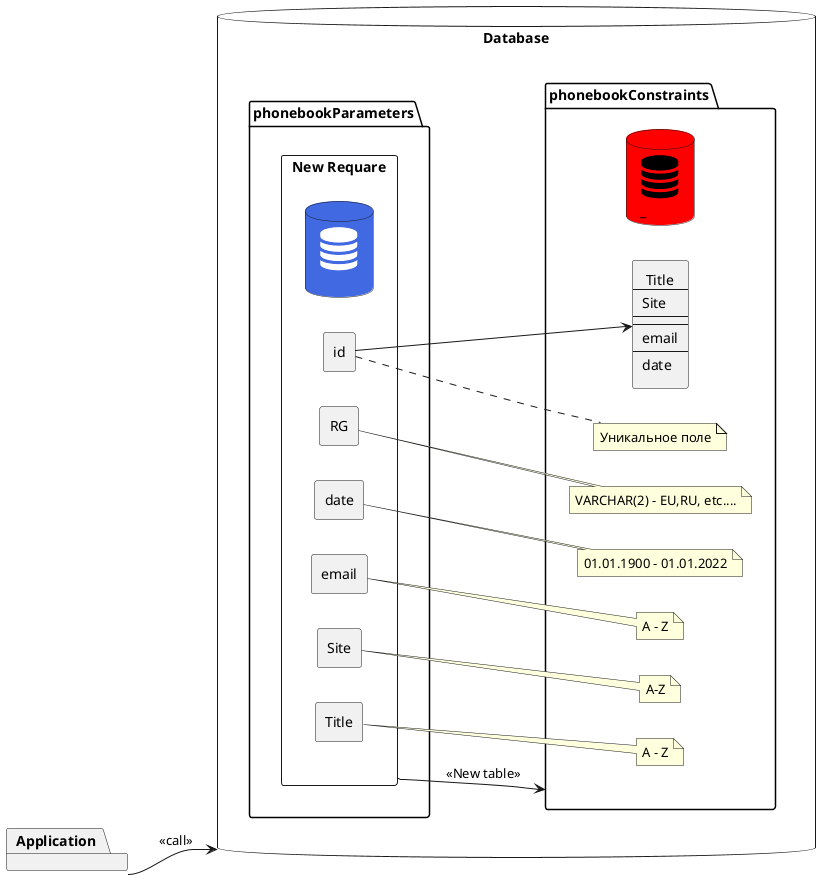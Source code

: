 @startuml
left to right direction
!include <tupadr3/common>
!include <tupadr3/font-awesome/server>
!include <tupadr3/font-awesome/database>



package Application <<$app{scale=2}>> {
}

database Database <<$app>> {


package phonebookParameters <<$db{scale=2}>> {
rectangle table as "New Requare"{
FA_DATABASE(db1,,database,white) #RoyalBlue

rectangle bd as "Title"
rectangle site_link as "Site"
rectangle emails as "email"
rectangle date as "date"
rectangle region as "RG"
rectangle id as "id"
}
}

package phonebookConstraints <<$db{scale=2}>> {

FA_DATABASE(db2,_,database) #Red
note right of id : Уникальное поле
note right of region : VARCHAR(2) - EU,RU, etc....
note right of date : 01.01.1900 - 01.01.2022
note right of site_link : A-Z
note right of emails : A - Z
note right of bd: A - Z
rectangle base_phones as "<U+0020>Title\n--\nSite\n--\n--\nemail\n--\ndate"


}
id --> base_phones 

table --> phonebookConstraints : <<New table>>






Application --> Database : <<call>>
@enduml

/*https://www.plantuml.com/plantuml/uml/SyfFKj2rKt3CoKnELR1Io4ZDoSa70000*/